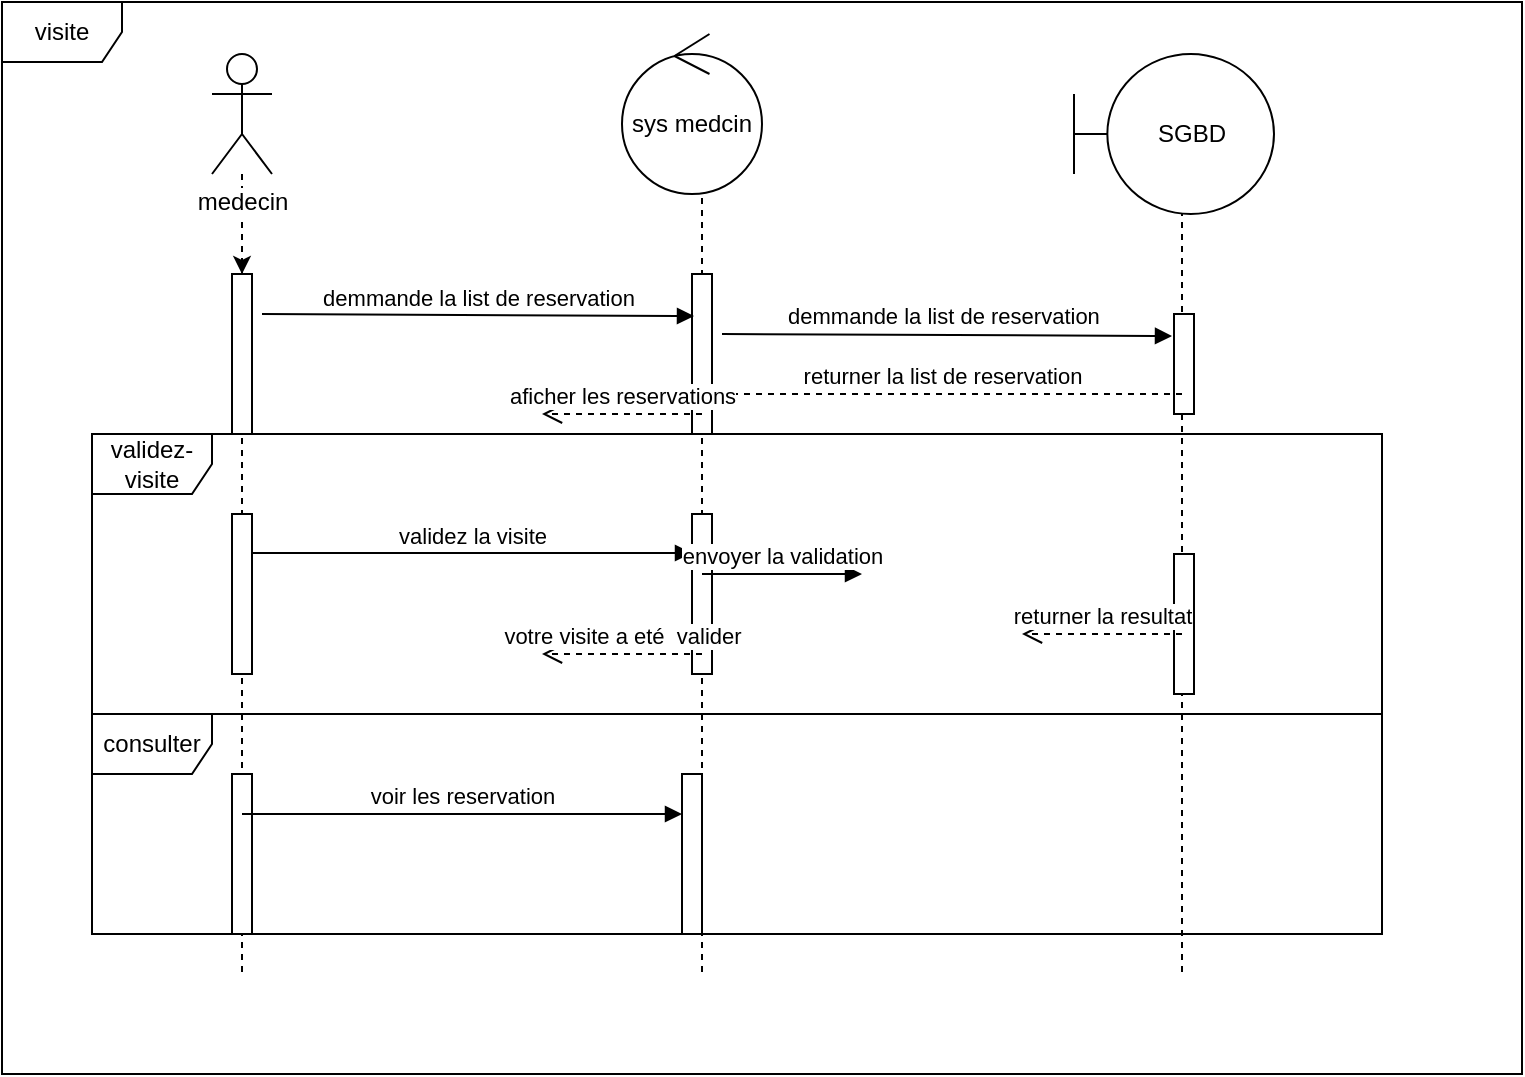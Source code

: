 <mxfile version="9.3.1" type="device" userAgent="Mozilla/5.0 (X11; Linux x86_64) AppleWebKit/537.36 (KHTML, like Gecko) draw.io/9.3.1 Chrome/66.0.336.181 Electron/3.0.6 Safari/537.36" editor="www.draw.io"><diagram id="a3YadiaQBMayNsk0Iz_o" name="Page-1"><mxGraphModel dx="872" dy="516" grid="1" gridSize="10" guides="1" tooltips="1" connect="1" arrows="1" fold="1" page="1" pageScale="1" pageWidth="827" pageHeight="1169" background="#ffffff" math="0" shadow="0"><root><mxCell id="0"/><mxCell id="1" parent="0"/><mxCell id="04BcdCIv9drJhSmak7or-10" value="" style="edgeStyle=none;html=1;dashed=1;endArrow=none;entryDx=0;entryDy=0;" parent="1" edge="1"><mxGeometry relative="1" as="geometry"><mxPoint x="370" y="520" as="targetPoint"/><mxPoint x="370" y="120" as="sourcePoint"/></mxGeometry></mxCell><mxCell id="04BcdCIv9drJhSmak7or-18" value="" style="edgeStyle=none;html=1;dashed=1;endArrow=none;" parent="1" edge="1"><mxGeometry relative="1" as="geometry"><mxPoint x="610" y="520" as="targetPoint"/><mxPoint x="610" y="120" as="sourcePoint"/></mxGeometry></mxCell><mxCell id="04BcdCIv9drJhSmak7or-63" value="" style="edgeStyle=none;dashed=1;html=1;endArrow=none;" parent="1" edge="1"><mxGeometry relative="1" as="geometry"><mxPoint x="140" y="520" as="targetPoint"/><mxPoint x="140" y="120" as="sourcePoint"/></mxGeometry></mxCell><mxCell id="10" value="" style="edgeStyle=orthogonalEdgeStyle;rounded=0;html=1;dashed=1;jettySize=auto;orthogonalLoop=1;" edge="1" parent="1" source="2" target="6"><mxGeometry relative="1" as="geometry"/></mxCell><mxCell id="2" value="medecin" style="shape=umlActor;verticalLabelPosition=bottom;labelBackgroundColor=#ffffff;verticalAlign=top;html=1;" vertex="1" parent="1"><mxGeometry x="125" y="60" width="30" height="60" as="geometry"/></mxCell><mxCell id="3" value="sys medcin" style="ellipse;shape=umlControl;whiteSpace=wrap;html=1;" vertex="1" parent="1"><mxGeometry x="330" y="50" width="70" height="80" as="geometry"/></mxCell><mxCell id="4" value="SGBD" style="shape=umlBoundary;whiteSpace=wrap;html=1;" vertex="1" parent="1"><mxGeometry x="556" y="60" width="100" height="80" as="geometry"/></mxCell><mxCell id="5" value="visite" style="shape=umlFrame;whiteSpace=wrap;html=1;" vertex="1" parent="1"><mxGeometry x="20" y="34" width="760" height="536" as="geometry"/></mxCell><mxCell id="6" value="" style="html=1;points=[];perimeter=orthogonalPerimeter;" vertex="1" parent="1"><mxGeometry x="135" y="170" width="10" height="80" as="geometry"/></mxCell><mxCell id="7" value="" style="html=1;points=[];perimeter=orthogonalPerimeter;" vertex="1" parent="1"><mxGeometry x="365" y="170" width="10" height="80" as="geometry"/></mxCell><mxCell id="8" value="demmande la list de reservation" style="html=1;verticalAlign=bottom;endArrow=block;entryX=0.1;entryY=0.263;entryPerimeter=0;" edge="1" parent="1" target="7"><mxGeometry width="80" relative="1" as="geometry"><mxPoint x="150" y="190" as="sourcePoint"/><mxPoint x="230" y="190" as="targetPoint"/></mxGeometry></mxCell><mxCell id="9" value="demmande la list de reservation&amp;nbsp;" style="html=1;verticalAlign=bottom;endArrow=block;entryX=-0.1;entryY=0.22;entryPerimeter=0;" edge="1" parent="1" target="11"><mxGeometry width="80" relative="1" as="geometry"><mxPoint x="380" y="200" as="sourcePoint"/><mxPoint x="600" y="200" as="targetPoint"/></mxGeometry></mxCell><mxCell id="11" value="" style="html=1;points=[];perimeter=orthogonalPerimeter;" vertex="1" parent="1"><mxGeometry x="606" y="190" width="10" height="50" as="geometry"/></mxCell><mxCell id="12" value="returner la list de reservation" style="html=1;verticalAlign=bottom;endArrow=open;dashed=1;endSize=8;" edge="1" parent="1"><mxGeometry relative="1" as="geometry"><mxPoint x="610" y="230" as="sourcePoint"/><mxPoint x="370" y="230" as="targetPoint"/></mxGeometry></mxCell><mxCell id="13" value="aficher les reservations" style="html=1;verticalAlign=bottom;endArrow=open;dashed=1;endSize=8;" edge="1" parent="1"><mxGeometry relative="1" as="geometry"><mxPoint x="370" y="240" as="sourcePoint"/><mxPoint x="290" y="240" as="targetPoint"/></mxGeometry></mxCell><mxCell id="14" value="validez-visite" style="shape=umlFrame;whiteSpace=wrap;html=1;" vertex="1" parent="1"><mxGeometry x="65" y="250" width="645" height="140" as="geometry"/></mxCell><mxCell id="15" value="" style="html=1;points=[];perimeter=orthogonalPerimeter;" vertex="1" parent="1"><mxGeometry x="135" y="290" width="10" height="80" as="geometry"/></mxCell><mxCell id="16" value="" style="html=1;points=[];perimeter=orthogonalPerimeter;" vertex="1" parent="1"><mxGeometry x="365" y="290" width="10" height="80" as="geometry"/></mxCell><mxCell id="17" value="validez la visite" style="html=1;verticalAlign=bottom;endArrow=block;" edge="1" parent="1" target="16"><mxGeometry width="80" relative="1" as="geometry"><mxPoint x="145" y="309.5" as="sourcePoint"/><mxPoint x="225" y="309.5" as="targetPoint"/></mxGeometry></mxCell><mxCell id="18" value="envoyer la validation" style="html=1;verticalAlign=bottom;endArrow=block;" edge="1" parent="1"><mxGeometry width="80" relative="1" as="geometry"><mxPoint x="370" y="320" as="sourcePoint"/><mxPoint x="450" y="320" as="targetPoint"/></mxGeometry></mxCell><mxCell id="19" value="" style="html=1;points=[];perimeter=orthogonalPerimeter;" vertex="1" parent="1"><mxGeometry x="606" y="310" width="10" height="70" as="geometry"/></mxCell><mxCell id="21" value="returner la resultat" style="html=1;verticalAlign=bottom;endArrow=open;dashed=1;endSize=8;" edge="1" parent="1"><mxGeometry relative="1" as="geometry"><mxPoint x="610" y="350" as="sourcePoint"/><mxPoint x="530" y="350" as="targetPoint"/></mxGeometry></mxCell><mxCell id="22" value="votre visite a eté&amp;nbsp; valider" style="html=1;verticalAlign=bottom;endArrow=open;dashed=1;endSize=8;" edge="1" parent="1"><mxGeometry relative="1" as="geometry"><mxPoint x="370" y="360" as="sourcePoint"/><mxPoint x="290" y="360" as="targetPoint"/></mxGeometry></mxCell><mxCell id="23" value="consulter" style="shape=umlFrame;whiteSpace=wrap;html=1;" vertex="1" parent="1"><mxGeometry x="65" y="390" width="645" height="110" as="geometry"/></mxCell><mxCell id="24" value="" style="html=1;points=[];perimeter=orthogonalPerimeter;" vertex="1" parent="1"><mxGeometry x="135" y="420" width="10" height="80" as="geometry"/></mxCell><mxCell id="25" value="" style="html=1;points=[];perimeter=orthogonalPerimeter;" vertex="1" parent="1"><mxGeometry x="360" y="420" width="10" height="80" as="geometry"/></mxCell><mxCell id="26" value="voir les reservation" style="html=1;verticalAlign=bottom;endArrow=block;entryX=0;entryY=0.25;entryPerimeter=0;" edge="1" parent="1" target="25"><mxGeometry width="80" relative="1" as="geometry"><mxPoint x="140" y="440" as="sourcePoint"/><mxPoint x="220" y="440" as="targetPoint"/></mxGeometry></mxCell></root></mxGraphModel></diagram></mxfile>